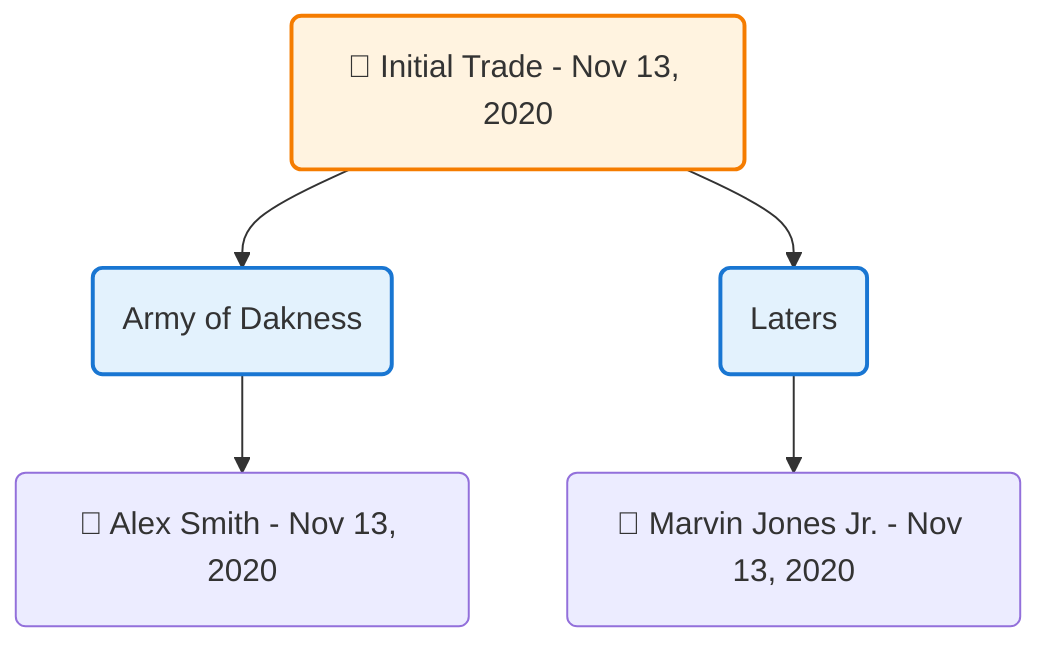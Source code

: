 flowchart TD

    TRADE_MAIN("🔄 Initial Trade - Nov 13, 2020")
    TEAM_1("Army of Dakness")
    TEAM_2("Laters")
    NODE_73affdaa-b68f-4bbc-89fd-cd1710f3afb5("🔄 Alex Smith - Nov 13, 2020")
    NODE_585afa51-398f-46e6-a30d-edbf54797720("🔄 Marvin Jones Jr. - Nov 13, 2020")

    TRADE_MAIN --> TEAM_1
    TRADE_MAIN --> TEAM_2
    TEAM_1 --> NODE_73affdaa-b68f-4bbc-89fd-cd1710f3afb5
    TEAM_2 --> NODE_585afa51-398f-46e6-a30d-edbf54797720

    %% Node styling
    classDef teamNode fill:#e3f2fd,stroke:#1976d2,stroke-width:2px
    classDef tradeNode fill:#fff3e0,stroke:#f57c00,stroke-width:2px
    classDef playerNode fill:#f3e5f5,stroke:#7b1fa2,stroke-width:1px
    classDef nonRootPlayerNode fill:#f5f5f5,stroke:#757575,stroke-width:1px
    classDef endNode fill:#ffebee,stroke:#c62828,stroke-width:2px
    classDef waiverNode fill:#e8f5e8,stroke:#388e3c,stroke-width:2px
    classDef championshipNode fill:#fff9c4,stroke:#f57f17,stroke-width:3px

    class TEAM_1,TEAM_2 teamNode
    class TRADE_MAIN tradeNode